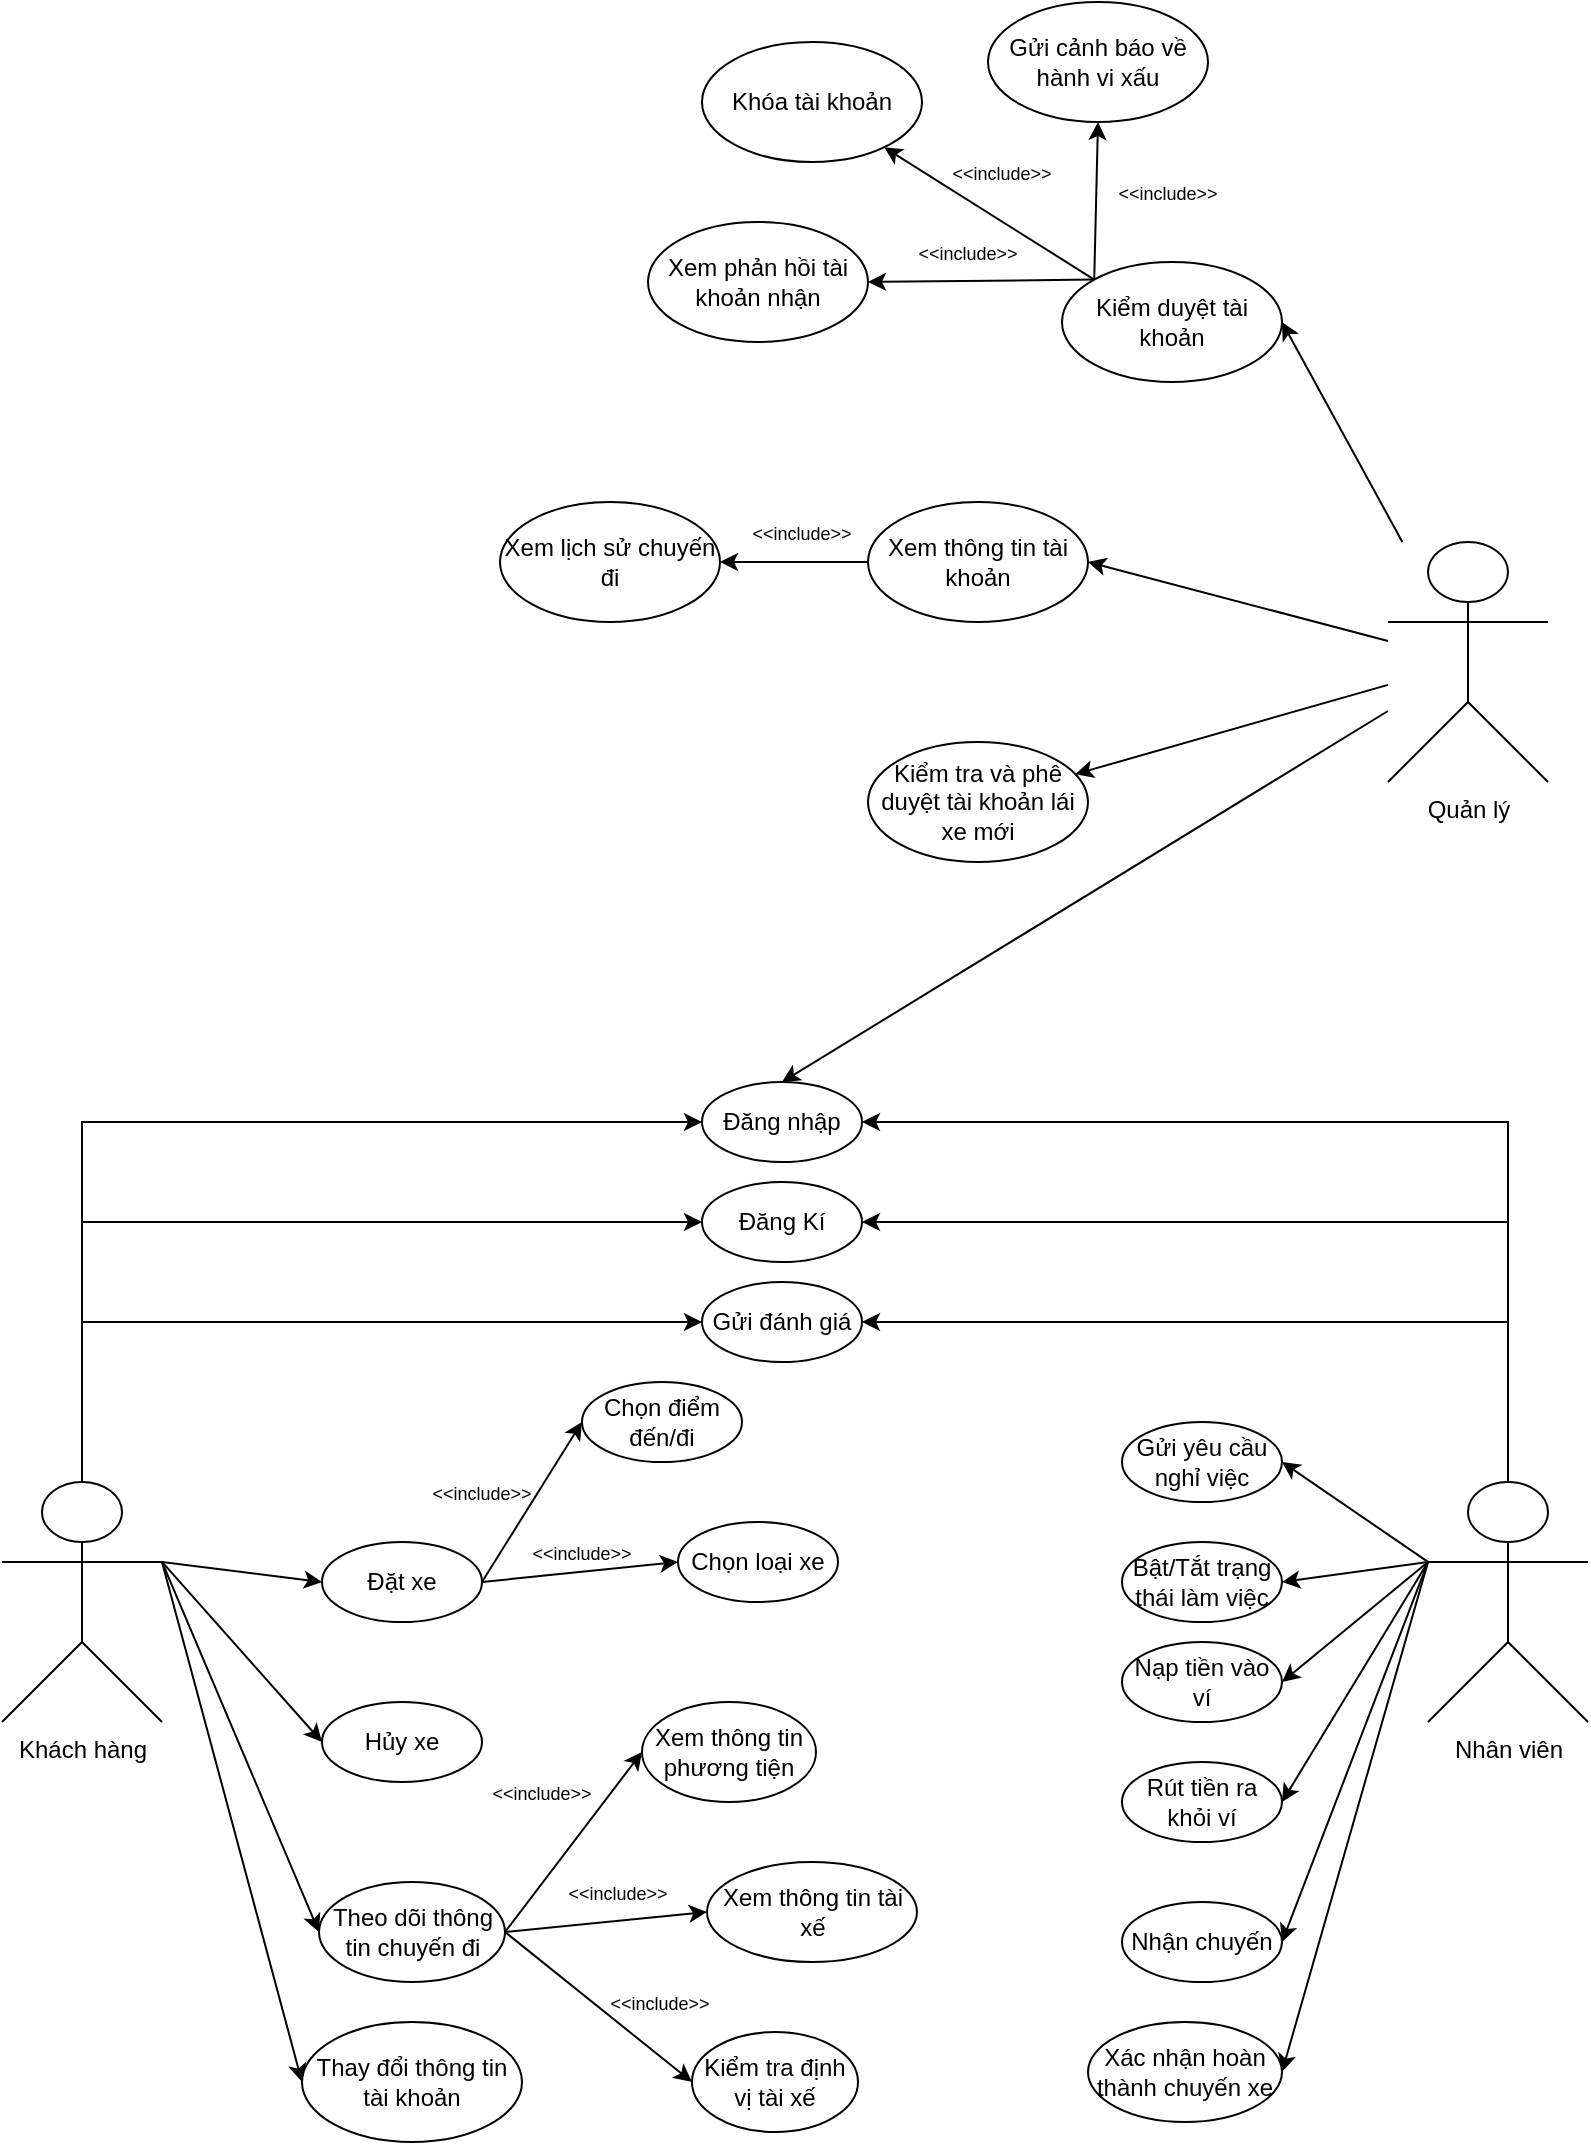 <mxfile version="24.1.0" type="github">
  <diagram name="Trang-1" id="eScVp0lX8W7J-zcqcB-F">
    <mxGraphModel dx="2311" dy="909" grid="1" gridSize="10" guides="1" tooltips="1" connect="1" arrows="1" fold="1" page="1" pageScale="1" pageWidth="827" pageHeight="1169" math="0" shadow="0">
      <root>
        <mxCell id="0" />
        <mxCell id="1" parent="0" />
        <mxCell id="RpfzAx05iI11N1StzSWk-9" value="Đăng Kí" style="ellipse;whiteSpace=wrap;html=1;" parent="1" vertex="1">
          <mxGeometry x="377" y="620" width="80" height="40" as="geometry" />
        </mxCell>
        <mxCell id="RpfzAx05iI11N1StzSWk-11" value="Đăng nhập" style="ellipse;whiteSpace=wrap;html=1;" parent="1" vertex="1">
          <mxGeometry x="377" y="570" width="80" height="40" as="geometry" />
        </mxCell>
        <mxCell id="RpfzAx05iI11N1StzSWk-12" value="Đặt xe" style="ellipse;whiteSpace=wrap;html=1;" parent="1" vertex="1">
          <mxGeometry x="187" y="800" width="80" height="40" as="geometry" />
        </mxCell>
        <mxCell id="RpfzAx05iI11N1StzSWk-13" value="Hủy xe" style="ellipse;whiteSpace=wrap;html=1;" parent="1" vertex="1">
          <mxGeometry x="187" y="880" width="80" height="40" as="geometry" />
        </mxCell>
        <mxCell id="RpfzAx05iI11N1StzSWk-14" value="Xem thông tin tài xế" style="ellipse;whiteSpace=wrap;html=1;" parent="1" vertex="1">
          <mxGeometry x="379.5" y="960" width="105" height="50" as="geometry" />
        </mxCell>
        <mxCell id="RpfzAx05iI11N1StzSWk-15" value="Xem thông tin phương tiện" style="ellipse;whiteSpace=wrap;html=1;" parent="1" vertex="1">
          <mxGeometry x="347" y="880" width="87" height="50" as="geometry" />
        </mxCell>
        <mxCell id="RpfzAx05iI11N1StzSWk-16" value="Thay đổi thông tin tài khoản" style="ellipse;whiteSpace=wrap;html=1;" parent="1" vertex="1">
          <mxGeometry x="177" y="1040" width="110" height="60" as="geometry" />
        </mxCell>
        <mxCell id="RpfzAx05iI11N1StzSWk-101" style="edgeStyle=none;rounded=0;orthogonalLoop=1;jettySize=auto;html=1;exitX=1;exitY=0.5;exitDx=0;exitDy=0;entryX=0;entryY=0.5;entryDx=0;entryDy=0;" parent="1" source="RpfzAx05iI11N1StzSWk-17" target="RpfzAx05iI11N1StzSWk-74" edge="1">
          <mxGeometry relative="1" as="geometry" />
        </mxCell>
        <mxCell id="s4W5TwwZtt9WAc7V2iuz-30" style="edgeStyle=none;rounded=0;orthogonalLoop=1;jettySize=auto;html=1;exitX=1;exitY=0.5;exitDx=0;exitDy=0;entryX=0;entryY=0.5;entryDx=0;entryDy=0;" edge="1" parent="1" source="RpfzAx05iI11N1StzSWk-17" target="RpfzAx05iI11N1StzSWk-14">
          <mxGeometry relative="1" as="geometry" />
        </mxCell>
        <mxCell id="s4W5TwwZtt9WAc7V2iuz-31" style="edgeStyle=none;rounded=0;orthogonalLoop=1;jettySize=auto;html=1;exitX=1;exitY=0.5;exitDx=0;exitDy=0;entryX=0;entryY=0.5;entryDx=0;entryDy=0;" edge="1" parent="1" source="RpfzAx05iI11N1StzSWk-17" target="RpfzAx05iI11N1StzSWk-15">
          <mxGeometry relative="1" as="geometry" />
        </mxCell>
        <mxCell id="RpfzAx05iI11N1StzSWk-17" value="Theo dõi thông tin chuyến đi" style="ellipse;whiteSpace=wrap;html=1;" parent="1" vertex="1">
          <mxGeometry x="185.5" y="970" width="93" height="50" as="geometry" />
        </mxCell>
        <mxCell id="RpfzAx05iI11N1StzSWk-48" style="edgeStyle=orthogonalEdgeStyle;rounded=0;orthogonalLoop=1;jettySize=auto;html=1;exitX=0.5;exitY=0;exitDx=0;exitDy=0;exitPerimeter=0;entryX=0;entryY=0.5;entryDx=0;entryDy=0;" parent="1" source="RpfzAx05iI11N1StzSWk-30" target="RpfzAx05iI11N1StzSWk-11" edge="1">
          <mxGeometry relative="1" as="geometry" />
        </mxCell>
        <mxCell id="RpfzAx05iI11N1StzSWk-61" style="edgeStyle=orthogonalEdgeStyle;rounded=0;orthogonalLoop=1;jettySize=auto;html=1;exitX=0.5;exitY=0;exitDx=0;exitDy=0;exitPerimeter=0;entryX=0;entryY=0.5;entryDx=0;entryDy=0;" parent="1" source="RpfzAx05iI11N1StzSWk-30" target="RpfzAx05iI11N1StzSWk-9" edge="1">
          <mxGeometry relative="1" as="geometry" />
        </mxCell>
        <mxCell id="RpfzAx05iI11N1StzSWk-83" style="edgeStyle=none;rounded=0;orthogonalLoop=1;jettySize=auto;html=1;exitX=1;exitY=0.333;exitDx=0;exitDy=0;exitPerimeter=0;entryX=0;entryY=0.5;entryDx=0;entryDy=0;" parent="1" source="RpfzAx05iI11N1StzSWk-30" target="RpfzAx05iI11N1StzSWk-12" edge="1">
          <mxGeometry relative="1" as="geometry" />
        </mxCell>
        <mxCell id="RpfzAx05iI11N1StzSWk-84" style="edgeStyle=none;rounded=0;orthogonalLoop=1;jettySize=auto;html=1;exitX=1;exitY=0.333;exitDx=0;exitDy=0;exitPerimeter=0;entryX=0;entryY=0.5;entryDx=0;entryDy=0;" parent="1" source="RpfzAx05iI11N1StzSWk-30" target="RpfzAx05iI11N1StzSWk-13" edge="1">
          <mxGeometry relative="1" as="geometry" />
        </mxCell>
        <mxCell id="RpfzAx05iI11N1StzSWk-90" style="edgeStyle=none;rounded=0;orthogonalLoop=1;jettySize=auto;html=1;exitX=1;exitY=0.333;exitDx=0;exitDy=0;exitPerimeter=0;entryX=0;entryY=0.5;entryDx=0;entryDy=0;" parent="1" source="RpfzAx05iI11N1StzSWk-30" target="RpfzAx05iI11N1StzSWk-17" edge="1">
          <mxGeometry relative="1" as="geometry" />
        </mxCell>
        <mxCell id="RpfzAx05iI11N1StzSWk-91" style="edgeStyle=none;rounded=0;orthogonalLoop=1;jettySize=auto;html=1;exitX=1;exitY=0.333;exitDx=0;exitDy=0;exitPerimeter=0;entryX=0;entryY=0.5;entryDx=0;entryDy=0;" parent="1" source="RpfzAx05iI11N1StzSWk-30" target="RpfzAx05iI11N1StzSWk-16" edge="1">
          <mxGeometry relative="1" as="geometry" />
        </mxCell>
        <mxCell id="RpfzAx05iI11N1StzSWk-117" style="edgeStyle=orthogonalEdgeStyle;rounded=0;orthogonalLoop=1;jettySize=auto;html=1;exitX=0.5;exitY=0;exitDx=0;exitDy=0;exitPerimeter=0;entryX=0;entryY=0.5;entryDx=0;entryDy=0;" parent="1" source="RpfzAx05iI11N1StzSWk-30" target="RpfzAx05iI11N1StzSWk-116" edge="1">
          <mxGeometry relative="1" as="geometry" />
        </mxCell>
        <mxCell id="RpfzAx05iI11N1StzSWk-30" value="Khách hàng" style="shape=umlActor;verticalLabelPosition=bottom;verticalAlign=top;html=1;outlineConnect=0;" parent="1" vertex="1">
          <mxGeometry x="27" y="770" width="80" height="120" as="geometry" />
        </mxCell>
        <mxCell id="RpfzAx05iI11N1StzSWk-62" style="edgeStyle=orthogonalEdgeStyle;rounded=0;orthogonalLoop=1;jettySize=auto;html=1;exitX=0.5;exitY=0;exitDx=0;exitDy=0;exitPerimeter=0;entryX=1;entryY=0.5;entryDx=0;entryDy=0;" parent="1" source="RpfzAx05iI11N1StzSWk-37" target="RpfzAx05iI11N1StzSWk-11" edge="1">
          <mxGeometry relative="1" as="geometry" />
        </mxCell>
        <mxCell id="RpfzAx05iI11N1StzSWk-63" style="edgeStyle=orthogonalEdgeStyle;rounded=0;orthogonalLoop=1;jettySize=auto;html=1;exitX=0.5;exitY=0;exitDx=0;exitDy=0;exitPerimeter=0;entryX=1;entryY=0.5;entryDx=0;entryDy=0;" parent="1" source="RpfzAx05iI11N1StzSWk-37" target="RpfzAx05iI11N1StzSWk-9" edge="1">
          <mxGeometry relative="1" as="geometry" />
        </mxCell>
        <mxCell id="RpfzAx05iI11N1StzSWk-92" style="edgeStyle=none;rounded=0;orthogonalLoop=1;jettySize=auto;html=1;exitX=0;exitY=0.333;exitDx=0;exitDy=0;exitPerimeter=0;entryX=1;entryY=0.5;entryDx=0;entryDy=0;" parent="1" source="RpfzAx05iI11N1StzSWk-37" target="RpfzAx05iI11N1StzSWk-65" edge="1">
          <mxGeometry relative="1" as="geometry" />
        </mxCell>
        <mxCell id="RpfzAx05iI11N1StzSWk-93" style="edgeStyle=none;rounded=0;orthogonalLoop=1;jettySize=auto;html=1;exitX=0;exitY=0.333;exitDx=0;exitDy=0;exitPerimeter=0;entryX=1;entryY=0.5;entryDx=0;entryDy=0;" parent="1" source="RpfzAx05iI11N1StzSWk-37" target="RpfzAx05iI11N1StzSWk-66" edge="1">
          <mxGeometry relative="1" as="geometry" />
        </mxCell>
        <mxCell id="RpfzAx05iI11N1StzSWk-96" style="edgeStyle=none;rounded=0;orthogonalLoop=1;jettySize=auto;html=1;exitX=0;exitY=0.333;exitDx=0;exitDy=0;exitPerimeter=0;entryX=1;entryY=0.5;entryDx=0;entryDy=0;" parent="1" source="RpfzAx05iI11N1StzSWk-37" target="RpfzAx05iI11N1StzSWk-69" edge="1">
          <mxGeometry relative="1" as="geometry" />
        </mxCell>
        <mxCell id="RpfzAx05iI11N1StzSWk-97" style="edgeStyle=none;rounded=0;orthogonalLoop=1;jettySize=auto;html=1;exitX=0;exitY=0.333;exitDx=0;exitDy=0;exitPerimeter=0;entryX=1;entryY=0.5;entryDx=0;entryDy=0;" parent="1" source="RpfzAx05iI11N1StzSWk-37" target="RpfzAx05iI11N1StzSWk-70" edge="1">
          <mxGeometry relative="1" as="geometry" />
        </mxCell>
        <mxCell id="RpfzAx05iI11N1StzSWk-105" style="edgeStyle=none;rounded=0;orthogonalLoop=1;jettySize=auto;html=1;exitX=0;exitY=0.333;exitDx=0;exitDy=0;exitPerimeter=0;entryX=1;entryY=0.5;entryDx=0;entryDy=0;" parent="1" source="RpfzAx05iI11N1StzSWk-37" target="RpfzAx05iI11N1StzSWk-67" edge="1">
          <mxGeometry relative="1" as="geometry" />
        </mxCell>
        <mxCell id="RpfzAx05iI11N1StzSWk-106" style="edgeStyle=none;rounded=0;orthogonalLoop=1;jettySize=auto;html=1;exitX=0;exitY=0.333;exitDx=0;exitDy=0;exitPerimeter=0;entryX=1;entryY=0.5;entryDx=0;entryDy=0;" parent="1" source="RpfzAx05iI11N1StzSWk-37" target="RpfzAx05iI11N1StzSWk-68" edge="1">
          <mxGeometry relative="1" as="geometry" />
        </mxCell>
        <mxCell id="RpfzAx05iI11N1StzSWk-118" style="edgeStyle=orthogonalEdgeStyle;rounded=0;orthogonalLoop=1;jettySize=auto;html=1;exitX=0.5;exitY=0;exitDx=0;exitDy=0;exitPerimeter=0;entryX=1;entryY=0.5;entryDx=0;entryDy=0;" parent="1" source="RpfzAx05iI11N1StzSWk-37" target="RpfzAx05iI11N1StzSWk-116" edge="1">
          <mxGeometry relative="1" as="geometry" />
        </mxCell>
        <mxCell id="RpfzAx05iI11N1StzSWk-37" value="Nhân viên" style="shape=umlActor;verticalLabelPosition=bottom;verticalAlign=top;html=1;outlineConnect=0;" parent="1" vertex="1">
          <mxGeometry x="740" y="770" width="80" height="120" as="geometry" />
        </mxCell>
        <mxCell id="RpfzAx05iI11N1StzSWk-64" style="edgeStyle=orthogonalEdgeStyle;rounded=0;orthogonalLoop=1;jettySize=auto;html=1;exitX=0.5;exitY=1;exitDx=0;exitDy=0;" parent="1" source="RpfzAx05iI11N1StzSWk-11" target="RpfzAx05iI11N1StzSWk-11" edge="1">
          <mxGeometry relative="1" as="geometry" />
        </mxCell>
        <mxCell id="RpfzAx05iI11N1StzSWk-65" value="Gửi yêu cầu nghỉ việc" style="ellipse;whiteSpace=wrap;html=1;" parent="1" vertex="1">
          <mxGeometry x="587" y="740" width="80" height="40" as="geometry" />
        </mxCell>
        <mxCell id="RpfzAx05iI11N1StzSWk-66" value="Bật/Tắt trạng thái làm việc" style="ellipse;whiteSpace=wrap;html=1;" parent="1" vertex="1">
          <mxGeometry x="587" y="800" width="80" height="40" as="geometry" />
        </mxCell>
        <mxCell id="RpfzAx05iI11N1StzSWk-67" value="Nạp tiền vào ví" style="ellipse;whiteSpace=wrap;html=1;" parent="1" vertex="1">
          <mxGeometry x="587" y="850" width="80" height="40" as="geometry" />
        </mxCell>
        <mxCell id="RpfzAx05iI11N1StzSWk-68" value="Rút tiền ra khỏi ví" style="ellipse;whiteSpace=wrap;html=1;" parent="1" vertex="1">
          <mxGeometry x="587" y="910" width="80" height="40" as="geometry" />
        </mxCell>
        <mxCell id="RpfzAx05iI11N1StzSWk-69" value="Nhận chuyến" style="ellipse;whiteSpace=wrap;html=1;" parent="1" vertex="1">
          <mxGeometry x="587" y="980" width="80" height="40" as="geometry" />
        </mxCell>
        <mxCell id="RpfzAx05iI11N1StzSWk-70" value="Xác nhận hoàn thành chuyến xe" style="ellipse;whiteSpace=wrap;html=1;" parent="1" vertex="1">
          <mxGeometry x="570" y="1040" width="97" height="50" as="geometry" />
        </mxCell>
        <mxCell id="RpfzAx05iI11N1StzSWk-71" value="Chọn điểm đến/đi" style="ellipse;whiteSpace=wrap;html=1;" parent="1" vertex="1">
          <mxGeometry x="317" y="720" width="80" height="40" as="geometry" />
        </mxCell>
        <mxCell id="RpfzAx05iI11N1StzSWk-73" value="Chọn loại xe" style="ellipse;whiteSpace=wrap;html=1;" parent="1" vertex="1">
          <mxGeometry x="365" y="790" width="80" height="40" as="geometry" />
        </mxCell>
        <mxCell id="RpfzAx05iI11N1StzSWk-74" value="Kiểm tra định vị tài xế" style="ellipse;whiteSpace=wrap;html=1;" parent="1" vertex="1">
          <mxGeometry x="372" y="1045" width="83" height="50" as="geometry" />
        </mxCell>
        <mxCell id="RpfzAx05iI11N1StzSWk-79" value="" style="endArrow=classic;html=1;rounded=0;entryX=0;entryY=0.5;entryDx=0;entryDy=0;" parent="1" target="RpfzAx05iI11N1StzSWk-71" edge="1">
          <mxGeometry width="50" height="50" relative="1" as="geometry">
            <mxPoint x="267" y="820" as="sourcePoint" />
            <mxPoint x="317" y="770" as="targetPoint" />
          </mxGeometry>
        </mxCell>
        <mxCell id="RpfzAx05iI11N1StzSWk-80" value="" style="endArrow=classic;html=1;rounded=0;entryX=0;entryY=0.5;entryDx=0;entryDy=0;" parent="1" target="RpfzAx05iI11N1StzSWk-73" edge="1">
          <mxGeometry width="50" height="50" relative="1" as="geometry">
            <mxPoint x="267" y="820" as="sourcePoint" />
            <mxPoint x="347" y="820" as="targetPoint" />
            <Array as="points" />
          </mxGeometry>
        </mxCell>
        <mxCell id="RpfzAx05iI11N1StzSWk-98" value="&lt;font style=&quot;font-size: 9px;&quot;&gt;&amp;lt;&amp;lt;include&amp;gt;&amp;gt;&lt;/font&gt;" style="text;html=1;align=center;verticalAlign=middle;whiteSpace=wrap;rounded=0;rotation=0;" parent="1" vertex="1">
          <mxGeometry x="237" y="760" width="60" height="30" as="geometry" />
        </mxCell>
        <mxCell id="RpfzAx05iI11N1StzSWk-99" value="&lt;font style=&quot;font-size: 9px;&quot;&gt;&amp;lt;&amp;lt;include&amp;gt;&amp;gt;&lt;/font&gt;" style="text;html=1;align=center;verticalAlign=middle;whiteSpace=wrap;rounded=0;rotation=0;" parent="1" vertex="1">
          <mxGeometry x="287" y="790" width="60" height="30" as="geometry" />
        </mxCell>
        <mxCell id="RpfzAx05iI11N1StzSWk-100" value="&lt;font style=&quot;font-size: 9px;&quot;&gt;&amp;lt;&amp;lt;include&amp;gt;&amp;gt;&lt;/font&gt;" style="text;html=1;align=center;verticalAlign=middle;whiteSpace=wrap;rounded=0;rotation=0;" parent="1" vertex="1">
          <mxGeometry x="326" y="1015" width="60" height="30" as="geometry" />
        </mxCell>
        <mxCell id="RpfzAx05iI11N1StzSWk-103" style="edgeStyle=none;rounded=0;orthogonalLoop=1;jettySize=auto;html=1;entryX=0.75;entryY=0;entryDx=0;entryDy=0;" parent="1" edge="1">
          <mxGeometry relative="1" as="geometry">
            <mxPoint x="346" y="960" as="sourcePoint" />
            <mxPoint x="346" y="960" as="targetPoint" />
          </mxGeometry>
        </mxCell>
        <mxCell id="RpfzAx05iI11N1StzSWk-104" style="edgeStyle=none;rounded=0;orthogonalLoop=1;jettySize=auto;html=1;entryX=0.75;entryY=0;entryDx=0;entryDy=0;" parent="1" edge="1">
          <mxGeometry relative="1" as="geometry">
            <mxPoint x="346" y="960" as="sourcePoint" />
            <mxPoint x="346" y="960" as="targetPoint" />
          </mxGeometry>
        </mxCell>
        <mxCell id="RpfzAx05iI11N1StzSWk-116" value="Gửi đánh giá" style="ellipse;whiteSpace=wrap;html=1;" parent="1" vertex="1">
          <mxGeometry x="377" y="670" width="80" height="40" as="geometry" />
        </mxCell>
        <mxCell id="RpfzAx05iI11N1StzSWk-120" style="edgeStyle=none;rounded=0;orthogonalLoop=1;jettySize=auto;html=1;entryX=0.5;entryY=0;entryDx=0;entryDy=0;" parent="1" source="RpfzAx05iI11N1StzSWk-119" target="RpfzAx05iI11N1StzSWk-11" edge="1">
          <mxGeometry relative="1" as="geometry" />
        </mxCell>
        <mxCell id="RpfzAx05iI11N1StzSWk-133" style="edgeStyle=none;rounded=0;orthogonalLoop=1;jettySize=auto;html=1;entryX=1;entryY=0.5;entryDx=0;entryDy=0;" parent="1" source="RpfzAx05iI11N1StzSWk-119" target="RpfzAx05iI11N1StzSWk-126" edge="1">
          <mxGeometry relative="1" as="geometry" />
        </mxCell>
        <mxCell id="RpfzAx05iI11N1StzSWk-135" style="edgeStyle=none;rounded=0;orthogonalLoop=1;jettySize=auto;html=1;entryX=1;entryY=0.5;entryDx=0;entryDy=0;" parent="1" source="RpfzAx05iI11N1StzSWk-119" target="RpfzAx05iI11N1StzSWk-128" edge="1">
          <mxGeometry relative="1" as="geometry" />
        </mxCell>
        <mxCell id="RpfzAx05iI11N1StzSWk-141" style="edgeStyle=none;rounded=0;orthogonalLoop=1;jettySize=auto;html=1;" parent="1" source="RpfzAx05iI11N1StzSWk-119" target="RpfzAx05iI11N1StzSWk-129" edge="1">
          <mxGeometry relative="1" as="geometry" />
        </mxCell>
        <mxCell id="RpfzAx05iI11N1StzSWk-119" value="Quản lý" style="shape=umlActor;verticalLabelPosition=bottom;verticalAlign=top;html=1;outlineConnect=0;" parent="1" vertex="1">
          <mxGeometry x="720" y="300" width="80" height="120" as="geometry" />
        </mxCell>
        <mxCell id="s4W5TwwZtt9WAc7V2iuz-14" style="edgeStyle=none;rounded=0;orthogonalLoop=1;jettySize=auto;html=1;exitX=0;exitY=0.5;exitDx=0;exitDy=0;entryX=1;entryY=0.5;entryDx=0;entryDy=0;" edge="1" parent="1" source="RpfzAx05iI11N1StzSWk-126" target="s4W5TwwZtt9WAc7V2iuz-5">
          <mxGeometry relative="1" as="geometry" />
        </mxCell>
        <mxCell id="RpfzAx05iI11N1StzSWk-126" value="Xem thông tin tài khoản" style="ellipse;whiteSpace=wrap;html=1;" parent="1" vertex="1">
          <mxGeometry x="460" y="280" width="110" height="60" as="geometry" />
        </mxCell>
        <mxCell id="s4W5TwwZtt9WAc7V2iuz-18" style="edgeStyle=none;rounded=0;orthogonalLoop=1;jettySize=auto;html=1;exitX=0;exitY=0;exitDx=0;exitDy=0;" edge="1" parent="1" source="RpfzAx05iI11N1StzSWk-128" target="s4W5TwwZtt9WAc7V2iuz-15">
          <mxGeometry relative="1" as="geometry" />
        </mxCell>
        <mxCell id="s4W5TwwZtt9WAc7V2iuz-19" style="edgeStyle=none;rounded=0;orthogonalLoop=1;jettySize=auto;html=1;exitX=0;exitY=0;exitDx=0;exitDy=0;entryX=0.5;entryY=1;entryDx=0;entryDy=0;" edge="1" parent="1" source="RpfzAx05iI11N1StzSWk-128" target="s4W5TwwZtt9WAc7V2iuz-17">
          <mxGeometry relative="1" as="geometry" />
        </mxCell>
        <mxCell id="s4W5TwwZtt9WAc7V2iuz-20" style="edgeStyle=none;rounded=0;orthogonalLoop=1;jettySize=auto;html=1;exitX=0;exitY=0;exitDx=0;exitDy=0;entryX=1;entryY=0.5;entryDx=0;entryDy=0;" edge="1" parent="1" source="RpfzAx05iI11N1StzSWk-128" target="s4W5TwwZtt9WAc7V2iuz-16">
          <mxGeometry relative="1" as="geometry" />
        </mxCell>
        <mxCell id="RpfzAx05iI11N1StzSWk-128" value="Kiểm duyệt tài khoản" style="ellipse;whiteSpace=wrap;html=1;" parent="1" vertex="1">
          <mxGeometry x="557" y="160" width="110" height="60" as="geometry" />
        </mxCell>
        <mxCell id="RpfzAx05iI11N1StzSWk-129" value="Kiểm tra và phê duyệt tài khoản lái xe mới" style="ellipse;whiteSpace=wrap;html=1;" parent="1" vertex="1">
          <mxGeometry x="460" y="400" width="110" height="60" as="geometry" />
        </mxCell>
        <mxCell id="s4W5TwwZtt9WAc7V2iuz-5" value="Xem lịch sử chuyến đi" style="ellipse;whiteSpace=wrap;html=1;" vertex="1" parent="1">
          <mxGeometry x="276" y="280" width="110" height="60" as="geometry" />
        </mxCell>
        <mxCell id="s4W5TwwZtt9WAc7V2iuz-15" value="Khóa tài khoản" style="ellipse;whiteSpace=wrap;html=1;" vertex="1" parent="1">
          <mxGeometry x="377" y="50" width="110" height="60" as="geometry" />
        </mxCell>
        <mxCell id="s4W5TwwZtt9WAc7V2iuz-16" value="Xem phản hồi tài khoản nhận" style="ellipse;whiteSpace=wrap;html=1;" vertex="1" parent="1">
          <mxGeometry x="350" y="140" width="110" height="60" as="geometry" />
        </mxCell>
        <mxCell id="s4W5TwwZtt9WAc7V2iuz-17" value="Gửi cảnh báo về hành vi xấu" style="ellipse;whiteSpace=wrap;html=1;" vertex="1" parent="1">
          <mxGeometry x="520" y="30" width="110" height="60" as="geometry" />
        </mxCell>
        <mxCell id="s4W5TwwZtt9WAc7V2iuz-21" value="&lt;font style=&quot;font-size: 9px;&quot;&gt;&amp;lt;&amp;lt;include&amp;gt;&amp;gt;&lt;/font&gt;" style="text;html=1;align=center;verticalAlign=middle;whiteSpace=wrap;rounded=0;rotation=0;" vertex="1" parent="1">
          <mxGeometry x="397" y="280" width="60" height="30" as="geometry" />
        </mxCell>
        <mxCell id="s4W5TwwZtt9WAc7V2iuz-22" value="&lt;font style=&quot;font-size: 9px;&quot;&gt;&amp;lt;&amp;lt;include&amp;gt;&amp;gt;&lt;/font&gt;" style="text;html=1;align=center;verticalAlign=middle;whiteSpace=wrap;rounded=0;rotation=0;" vertex="1" parent="1">
          <mxGeometry x="480" y="140" width="60" height="30" as="geometry" />
        </mxCell>
        <mxCell id="s4W5TwwZtt9WAc7V2iuz-23" value="&lt;font style=&quot;font-size: 9px;&quot;&gt;&amp;lt;&amp;lt;include&amp;gt;&amp;gt;&lt;/font&gt;" style="text;html=1;align=center;verticalAlign=middle;whiteSpace=wrap;rounded=0;rotation=0;" vertex="1" parent="1">
          <mxGeometry x="580" y="110" width="60" height="30" as="geometry" />
        </mxCell>
        <mxCell id="s4W5TwwZtt9WAc7V2iuz-24" value="&lt;font style=&quot;font-size: 9px;&quot;&gt;&amp;lt;&amp;lt;include&amp;gt;&amp;gt;&lt;/font&gt;" style="text;html=1;align=center;verticalAlign=middle;whiteSpace=wrap;rounded=0;rotation=0;" vertex="1" parent="1">
          <mxGeometry x="497" y="100" width="60" height="30" as="geometry" />
        </mxCell>
        <mxCell id="s4W5TwwZtt9WAc7V2iuz-27" value="&lt;font style=&quot;font-size: 9px;&quot;&gt;&amp;lt;&amp;lt;include&amp;gt;&amp;gt;&lt;/font&gt;" style="text;html=1;align=center;verticalAlign=middle;whiteSpace=wrap;rounded=0;rotation=0;" vertex="1" parent="1">
          <mxGeometry x="267" y="910" width="60" height="30" as="geometry" />
        </mxCell>
        <mxCell id="s4W5TwwZtt9WAc7V2iuz-28" value="&lt;font style=&quot;font-size: 9px;&quot;&gt;&amp;lt;&amp;lt;include&amp;gt;&amp;gt;&lt;/font&gt;" style="text;html=1;align=center;verticalAlign=middle;whiteSpace=wrap;rounded=0;rotation=0;" vertex="1" parent="1">
          <mxGeometry x="305" y="960" width="60" height="30" as="geometry" />
        </mxCell>
      </root>
    </mxGraphModel>
  </diagram>
</mxfile>
